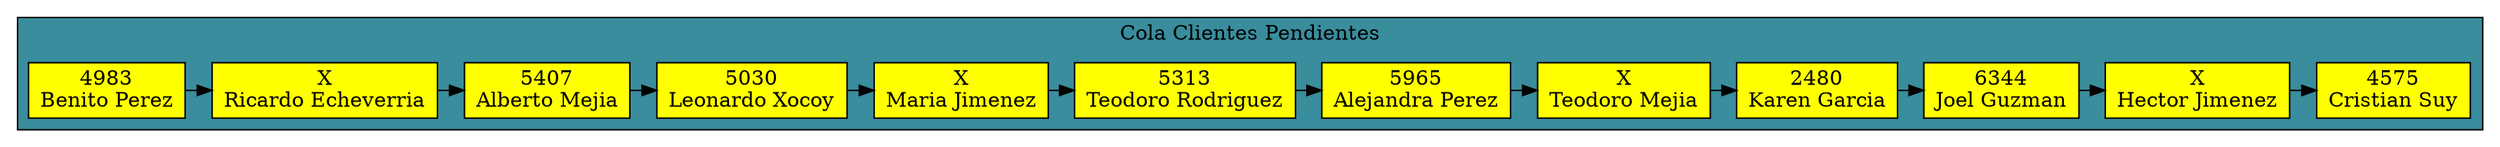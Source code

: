 digraph L{
node [shape=box fillcolor="#FFEDBB" style = filled]
subgraph cluster_p{
label="Cola Clientes Pendientes"
bgcolor = "#398D9C"
Columna1[label = "4575
Cristian Suy", fillcolor=yellow];
Columna2[label = "X
Hector Jimenez", fillcolor=yellow];
Columna3[label = "6344
Joel Guzman", fillcolor=yellow];
Columna4[label = "2480
Karen Garcia", fillcolor=yellow];
Columna5[label = "X
Teodoro Mejia", fillcolor=yellow];
Columna6[label = "5965
Alejandra Perez", fillcolor=yellow];
Columna7[label = "5313
Teodoro Rodriguez", fillcolor=yellow];
Columna8[label = "X
Maria Jimenez", fillcolor=yellow];
Columna9[label = "5030
Leonardo Xocoy", fillcolor=yellow];
Columna10[label = "5407
Alberto Mejia", fillcolor=yellow];
Columna11[label = "X
Ricardo Echeverria", fillcolor=yellow];
Columna12[label = "4983
Benito Perez", fillcolor=yellow];
{rank = same;
Columna1;
Columna2;
Columna3;
Columna4;
Columna5;
Columna6;
Columna7;
Columna8;
Columna9;
Columna10;
Columna11;
Columna12}
Columna12-> Columna11;
Columna11-> Columna10;
Columna10-> Columna9;
Columna9-> Columna8;
Columna8-> Columna7;
Columna7-> Columna6;
Columna6-> Columna5;
Columna5-> Columna4;
Columna4-> Columna3;
Columna3-> Columna2;
Columna2-> Columna1;
}
}
